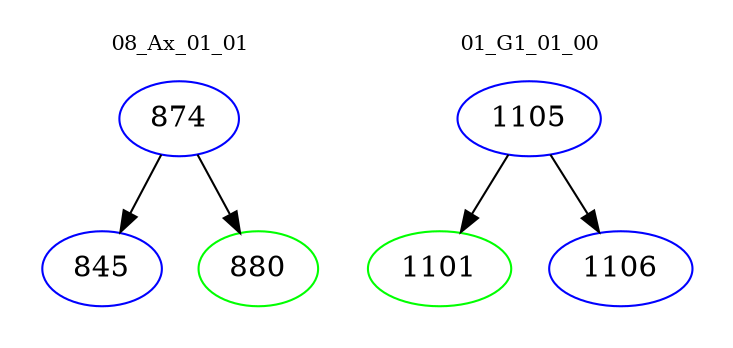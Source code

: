 digraph{
subgraph cluster_0 {
color = white
label = "08_Ax_01_01";
fontsize=10;
T0_874 [label="874", color="blue"]
T0_874 -> T0_845 [color="black"]
T0_845 [label="845", color="blue"]
T0_874 -> T0_880 [color="black"]
T0_880 [label="880", color="green"]
}
subgraph cluster_1 {
color = white
label = "01_G1_01_00";
fontsize=10;
T1_1105 [label="1105", color="blue"]
T1_1105 -> T1_1101 [color="black"]
T1_1101 [label="1101", color="green"]
T1_1105 -> T1_1106 [color="black"]
T1_1106 [label="1106", color="blue"]
}
}

